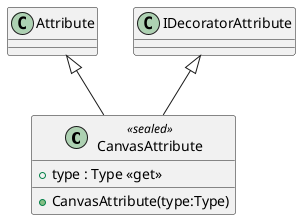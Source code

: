 @startuml
class CanvasAttribute <<sealed>> {
    + CanvasAttribute(type:Type)
    + type : Type <<get>>
}
Attribute <|-- CanvasAttribute
IDecoratorAttribute <|-- CanvasAttribute
@enduml
